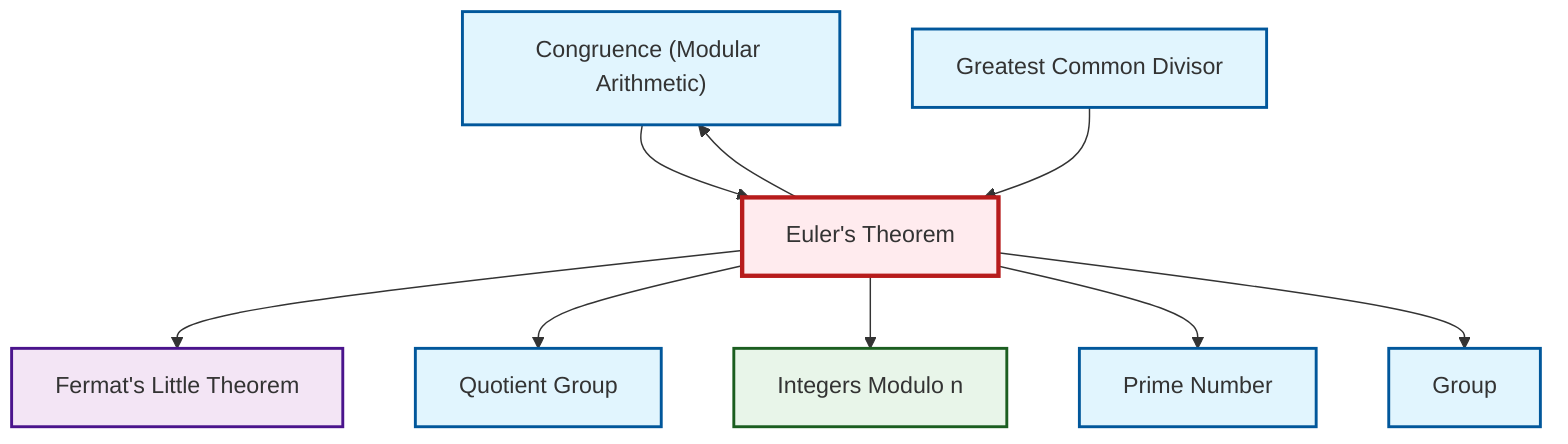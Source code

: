 graph TD
    classDef definition fill:#e1f5fe,stroke:#01579b,stroke-width:2px
    classDef theorem fill:#f3e5f5,stroke:#4a148c,stroke-width:2px
    classDef axiom fill:#fff3e0,stroke:#e65100,stroke-width:2px
    classDef example fill:#e8f5e9,stroke:#1b5e20,stroke-width:2px
    classDef current fill:#ffebee,stroke:#b71c1c,stroke-width:3px
    def-congruence["Congruence (Modular Arithmetic)"]:::definition
    def-group["Group"]:::definition
    thm-euler["Euler's Theorem"]:::theorem
    def-quotient-group["Quotient Group"]:::definition
    def-gcd["Greatest Common Divisor"]:::definition
    thm-fermat-little["Fermat's Little Theorem"]:::theorem
    def-prime["Prime Number"]:::definition
    ex-quotient-integers-mod-n["Integers Modulo n"]:::example
    thm-euler --> def-congruence
    thm-euler --> thm-fermat-little
    thm-euler --> def-quotient-group
    def-congruence --> thm-euler
    def-gcd --> thm-euler
    thm-euler --> ex-quotient-integers-mod-n
    thm-euler --> def-prime
    thm-euler --> def-group
    class thm-euler current